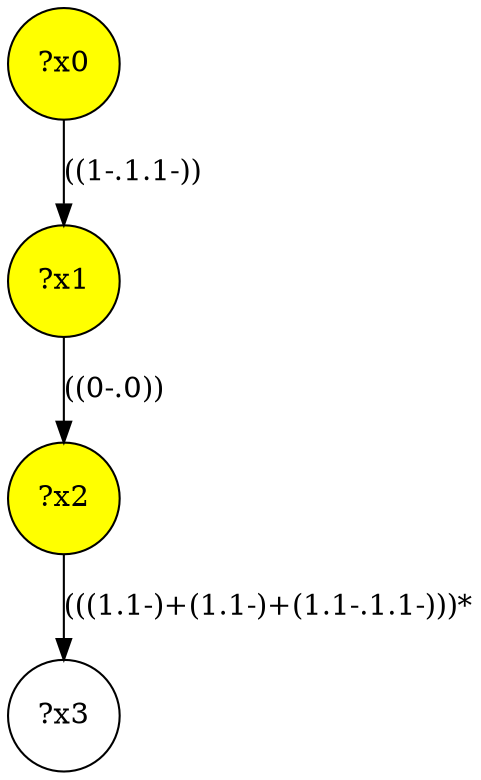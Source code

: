 digraph g {
	x0 [fillcolor="yellow", style="filled," shape=circle, label="?x0"];
	x1 [fillcolor="yellow", style="filled," shape=circle, label="?x1"];
	x2 [fillcolor="yellow", style="filled," shape=circle, label="?x2"];
	x0 -> x1 [label="((1-.1.1-))"];
	x1 -> x2 [label="((0-.0))"];
	x3 [shape=circle, label="?x3"];
	x2 -> x3 [label="(((1.1-)+(1.1-)+(1.1-.1.1-)))*"];
}
